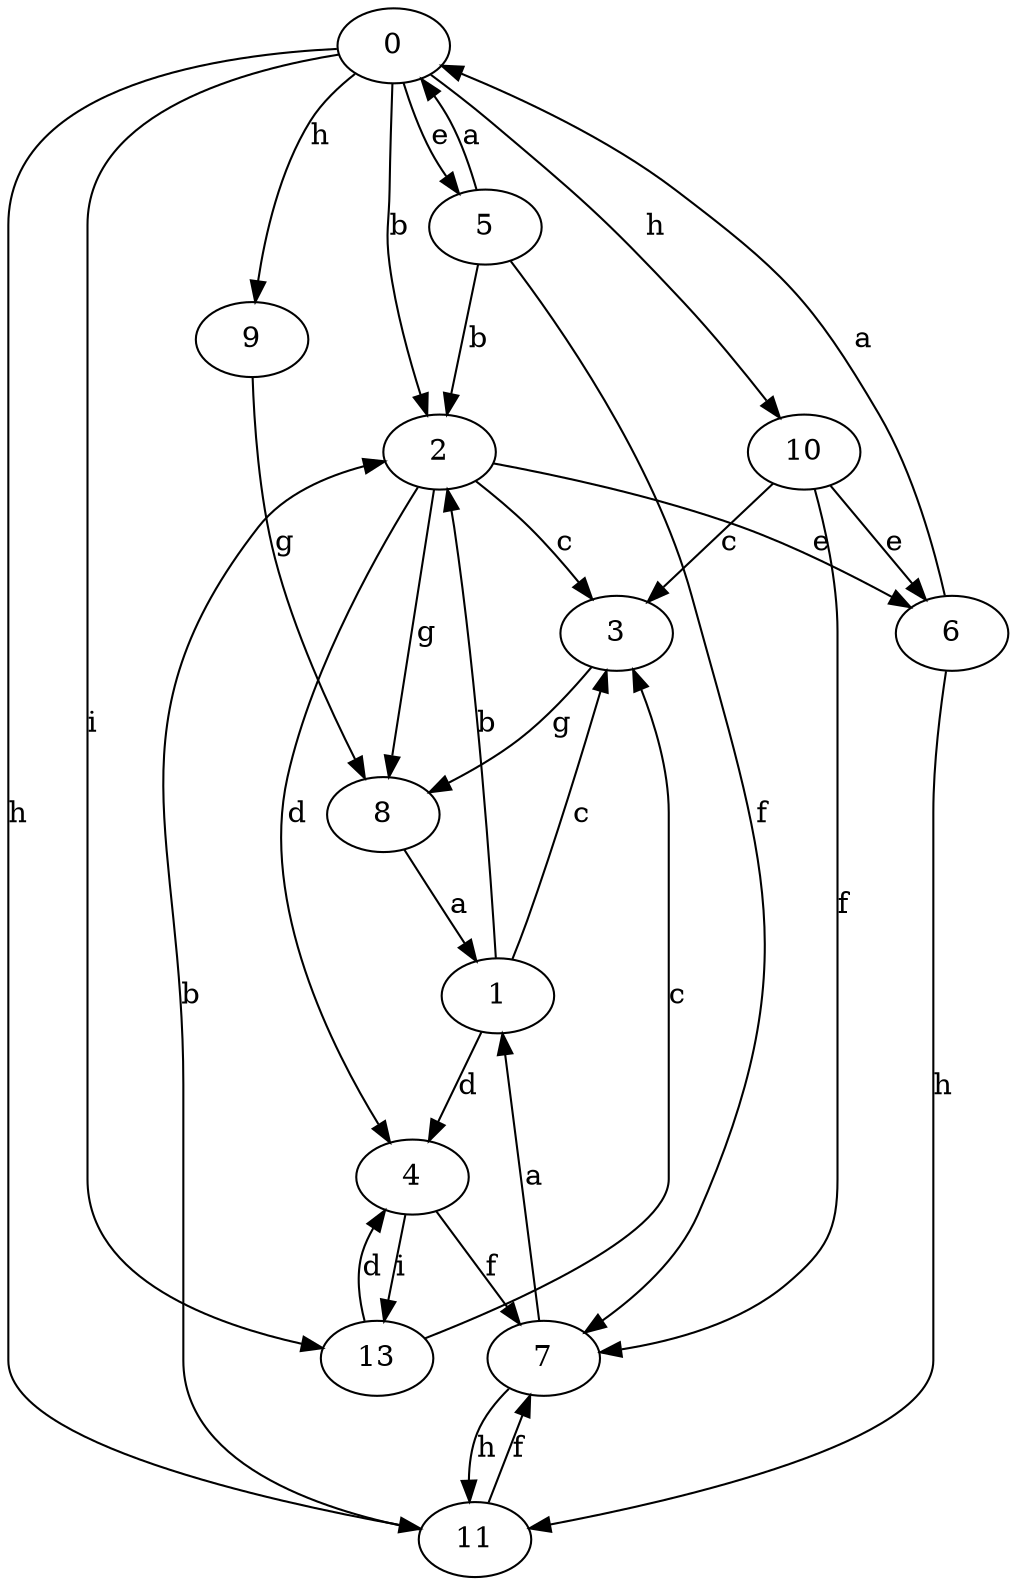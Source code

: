strict digraph  {
0;
1;
2;
3;
4;
5;
6;
7;
8;
9;
10;
11;
13;
0 -> 2  [label=b];
0 -> 5  [label=e];
0 -> 9  [label=h];
0 -> 10  [label=h];
0 -> 11  [label=h];
0 -> 13  [label=i];
1 -> 2  [label=b];
1 -> 3  [label=c];
1 -> 4  [label=d];
2 -> 3  [label=c];
2 -> 4  [label=d];
2 -> 6  [label=e];
2 -> 8  [label=g];
3 -> 8  [label=g];
4 -> 7  [label=f];
4 -> 13  [label=i];
5 -> 0  [label=a];
5 -> 2  [label=b];
5 -> 7  [label=f];
6 -> 0  [label=a];
6 -> 11  [label=h];
7 -> 1  [label=a];
7 -> 11  [label=h];
8 -> 1  [label=a];
9 -> 8  [label=g];
10 -> 3  [label=c];
10 -> 6  [label=e];
10 -> 7  [label=f];
11 -> 2  [label=b];
11 -> 7  [label=f];
13 -> 3  [label=c];
13 -> 4  [label=d];
}

